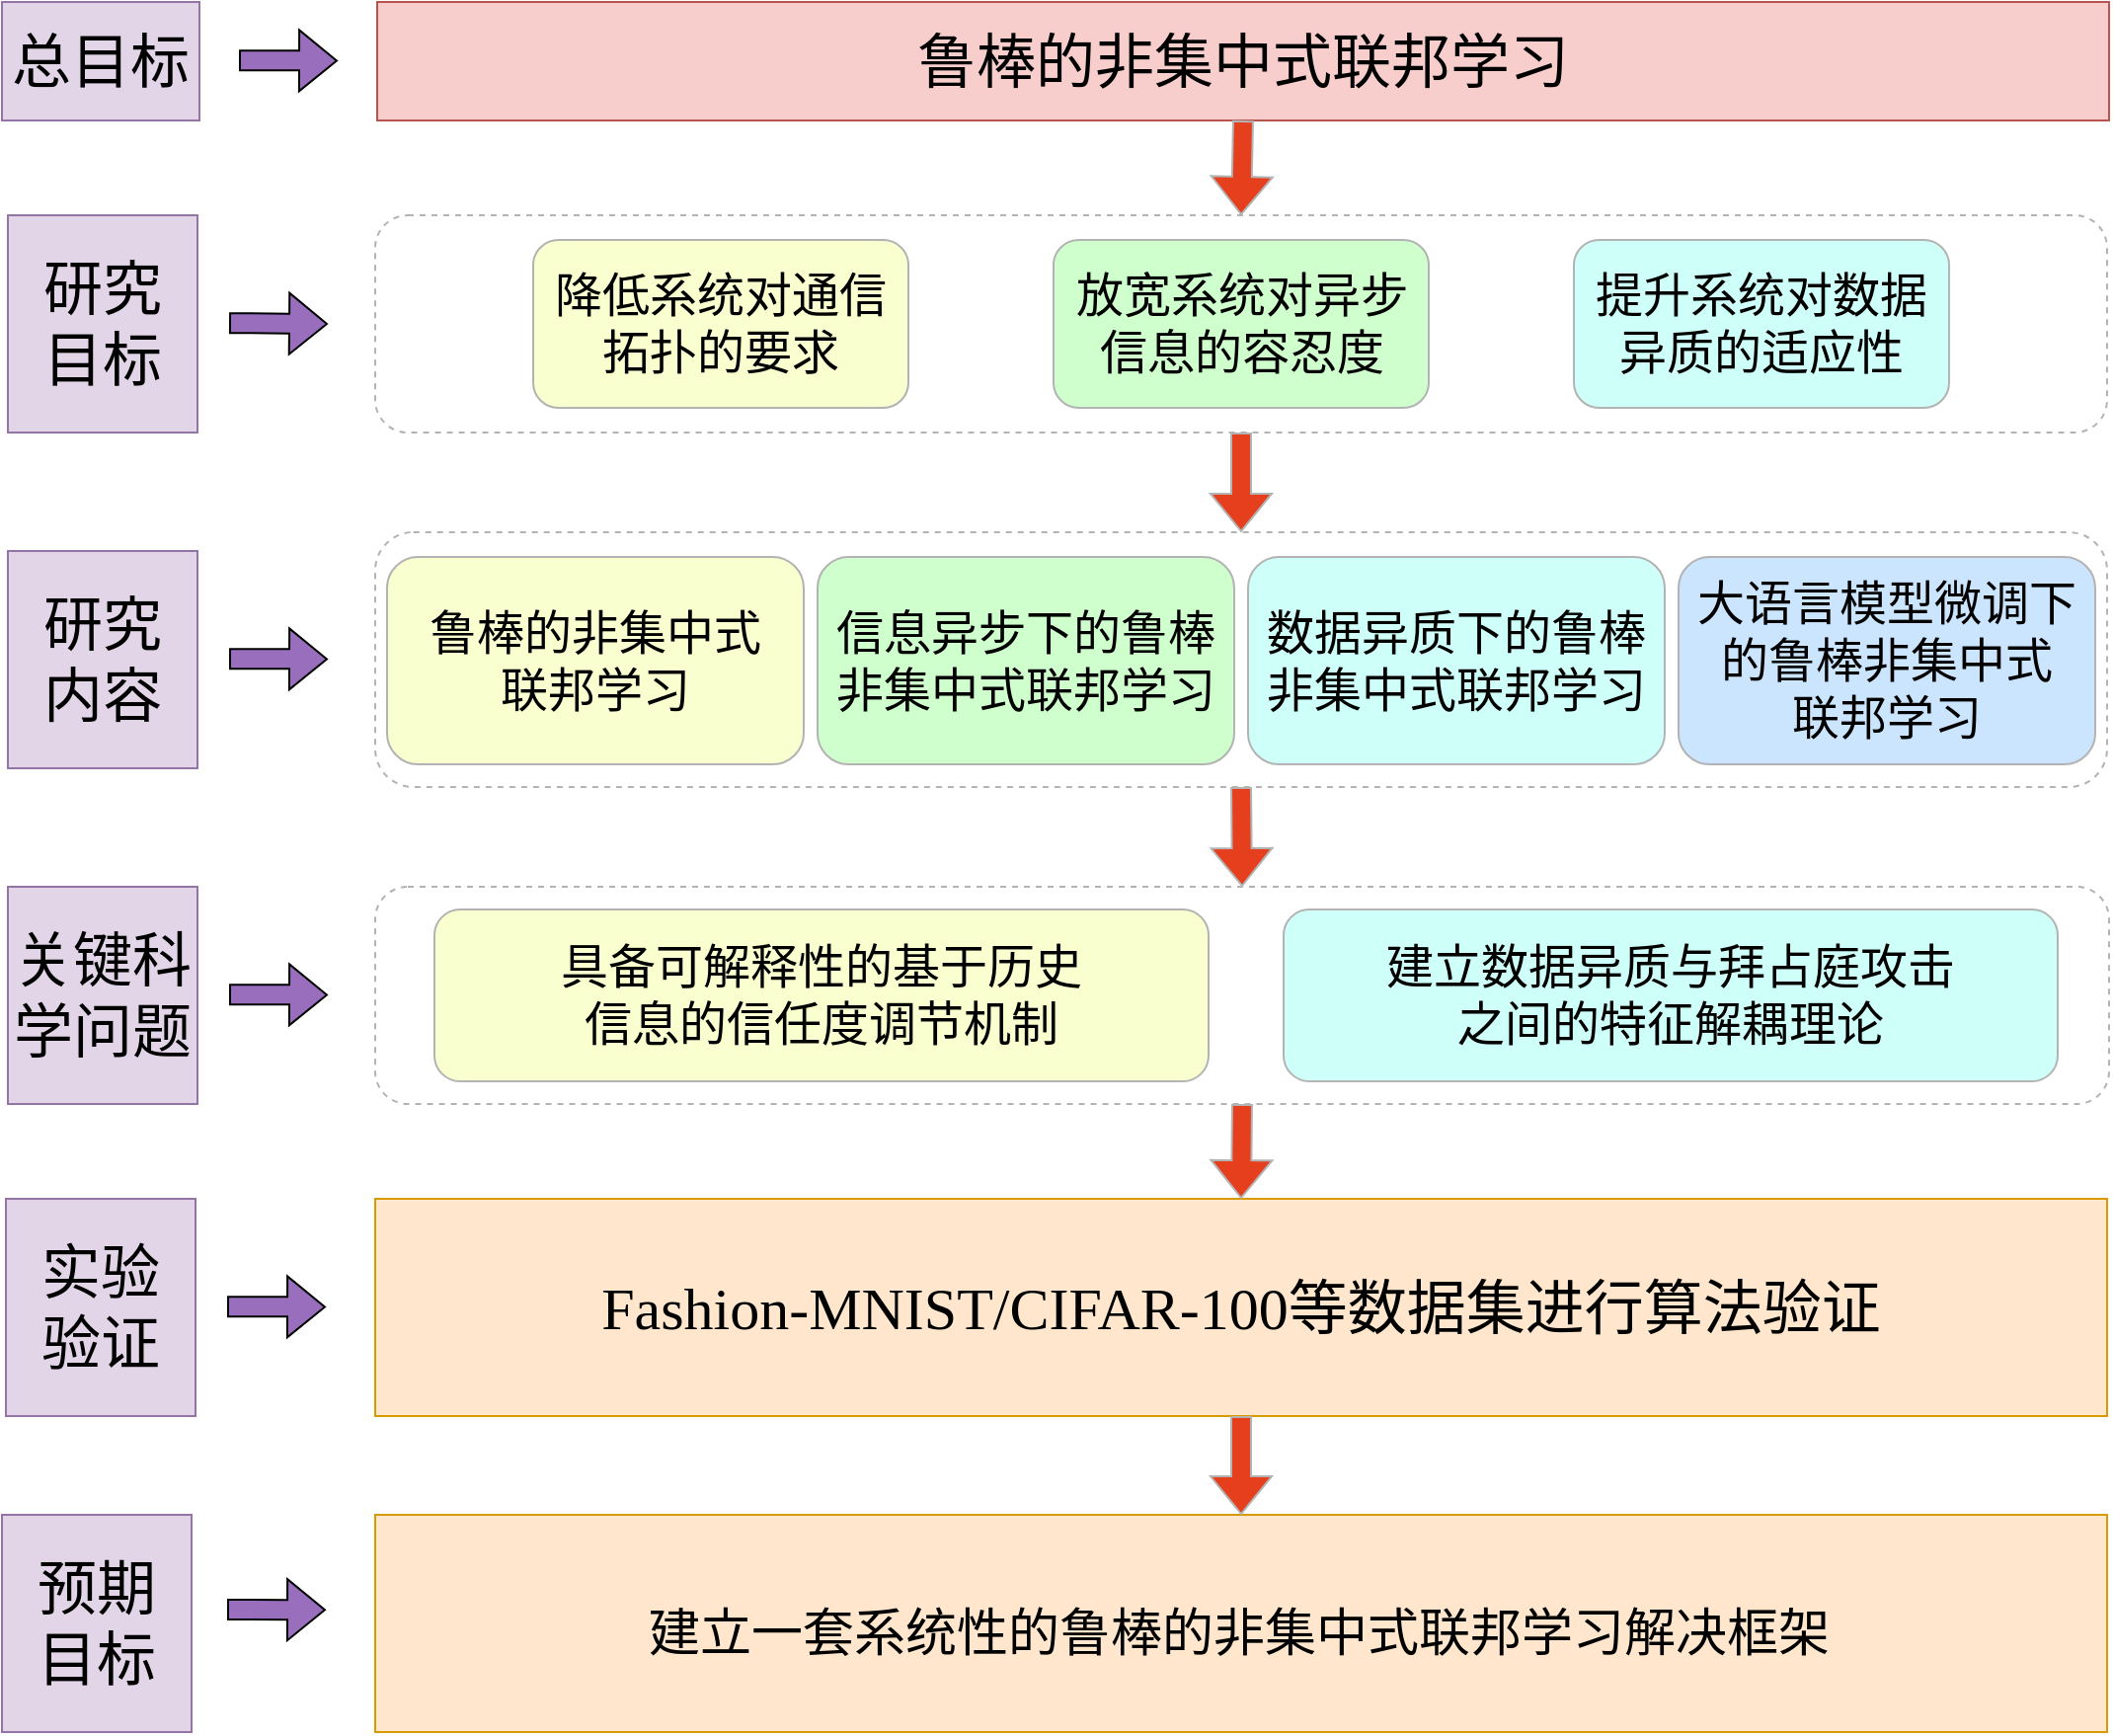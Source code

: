 <mxfile version="26.1.0">
  <diagram name="第 1 页" id="CUIRnP8APS25mf9R00Ao">
    <mxGraphModel dx="2074" dy="1098" grid="0" gridSize="10" guides="1" tooltips="1" connect="1" arrows="1" fold="1" page="1" pageScale="1" pageWidth="827" pageHeight="1169" math="0" shadow="0">
      <root>
        <mxCell id="0" />
        <mxCell id="1" parent="0" />
        <mxCell id="aDKeScB1y4_EoyUzjA0F-9" value="&lt;font face=&quot;Times New Roman&quot; style=&quot;font-size: 30px;&quot;&gt;总目标&lt;/font&gt;" style="rounded=0;whiteSpace=wrap;html=1;fillColor=#e1d5e7;strokeColor=#9673a6;" parent="1" vertex="1">
          <mxGeometry x="0.001" y="120.003" width="100" height="60" as="geometry" />
        </mxCell>
        <mxCell id="aDKeScB1y4_EoyUzjA0F-10" value="" style="shape=flexArrow;endArrow=classic;html=1;rounded=0;fillColor=#986EBD;" parent="1" edge="1">
          <mxGeometry width="50" height="50" relative="1" as="geometry">
            <mxPoint x="120.001" y="149.583" as="sourcePoint" />
            <mxPoint x="170.001" y="149.753" as="targetPoint" />
          </mxGeometry>
        </mxCell>
        <mxCell id="aDKeScB1y4_EoyUzjA0F-11" value="&lt;font style=&quot;font-size: 30px;&quot; face=&quot;Times New Roman&quot;&gt;鲁棒的非集中式联邦学习&lt;/font&gt;" style="rounded=0;whiteSpace=wrap;html=1;fillColor=#f8cecc;strokeColor=#b85450;fillStyle=auto;" parent="1" vertex="1">
          <mxGeometry x="190.001" y="120.003" width="877" height="60" as="geometry" />
        </mxCell>
        <mxCell id="aDKeScB1y4_EoyUzjA0F-12" value="&lt;font style=&quot;font-size: 30px;&quot; face=&quot;Times New Roman&quot;&gt;研究&lt;/font&gt;&lt;div&gt;&lt;font style=&quot;font-size: 30px;&quot; face=&quot;Times New Roman&quot;&gt;目标&lt;/font&gt;&lt;/div&gt;" style="rounded=0;whiteSpace=wrap;html=1;fillColor=#e1d5e7;strokeColor=#9673a6;" parent="1" vertex="1">
          <mxGeometry x="3.001" y="228.003" width="96" height="110" as="geometry" />
        </mxCell>
        <mxCell id="aDKeScB1y4_EoyUzjA0F-13" value="&lt;font style=&quot;font-size: 30px;&quot; face=&quot;Times New Roman&quot;&gt;研究&lt;/font&gt;&lt;div&gt;&lt;font face=&quot;Times New Roman&quot;&gt;&lt;span style=&quot;font-size: 30px;&quot;&gt;内容&lt;/span&gt;&lt;/font&gt;&lt;/div&gt;" style="rounded=0;whiteSpace=wrap;html=1;fillColor=#e1d5e7;strokeColor=#9673a6;" parent="1" vertex="1">
          <mxGeometry x="3.001" y="398.003" width="96" height="110" as="geometry" />
        </mxCell>
        <mxCell id="aDKeScB1y4_EoyUzjA0F-14" value="&lt;font face=&quot;Times New Roman&quot;&gt;&lt;span style=&quot;font-size: 30px;&quot;&gt;关键科学问题&lt;/span&gt;&lt;/font&gt;" style="rounded=0;whiteSpace=wrap;html=1;fillColor=#e1d5e7;strokeColor=#9673a6;" parent="1" vertex="1">
          <mxGeometry x="3.001" y="568.003" width="96" height="110" as="geometry" />
        </mxCell>
        <mxCell id="aDKeScB1y4_EoyUzjA0F-15" value="&lt;font face=&quot;Times New Roman&quot;&gt;&lt;span style=&quot;font-size: 30px;&quot;&gt;预期&lt;/span&gt;&lt;/font&gt;&lt;div&gt;&lt;font face=&quot;Times New Roman&quot;&gt;&lt;span style=&quot;font-size: 30px;&quot;&gt;目标&lt;/span&gt;&lt;/font&gt;&lt;/div&gt;" style="rounded=0;whiteSpace=wrap;html=1;fillColor=#e1d5e7;strokeColor=#9673a6;" parent="1" vertex="1">
          <mxGeometry x="0.001" y="886.003" width="96" height="110" as="geometry" />
        </mxCell>
        <mxCell id="aDKeScB1y4_EoyUzjA0F-16" value="&lt;font face=&quot;Times New Roman&quot;&gt;&lt;span style=&quot;font-size: 30px;&quot;&gt;实验&lt;/span&gt;&lt;/font&gt;&lt;div&gt;&lt;font face=&quot;Times New Roman&quot;&gt;&lt;span style=&quot;font-size: 30px;&quot;&gt;验证&lt;/span&gt;&lt;/font&gt;&lt;/div&gt;" style="rounded=0;whiteSpace=wrap;html=1;fillColor=#e1d5e7;strokeColor=#9673a6;" parent="1" vertex="1">
          <mxGeometry x="2.001" y="726.003" width="96" height="110" as="geometry" />
        </mxCell>
        <mxCell id="aDKeScB1y4_EoyUzjA0F-17" value="" style="shape=flexArrow;endArrow=classic;html=1;rounded=0;fillColor=#986EBD;" parent="1" edge="1">
          <mxGeometry width="50" height="50" relative="1" as="geometry">
            <mxPoint x="115.001" y="282.583" as="sourcePoint" />
            <mxPoint x="165.001" y="283.003" as="targetPoint" />
          </mxGeometry>
        </mxCell>
        <mxCell id="aDKeScB1y4_EoyUzjA0F-18" value="" style="shape=flexArrow;endArrow=classic;html=1;rounded=0;fillColor=#986EBD;" parent="1" edge="1">
          <mxGeometry width="50" height="50" relative="1" as="geometry">
            <mxPoint x="115.001" y="452.583" as="sourcePoint" />
            <mxPoint x="165.001" y="452.753" as="targetPoint" />
          </mxGeometry>
        </mxCell>
        <mxCell id="aDKeScB1y4_EoyUzjA0F-19" value="" style="shape=flexArrow;endArrow=classic;html=1;rounded=0;fillColor=#986EBD;" parent="1" edge="1">
          <mxGeometry width="50" height="50" relative="1" as="geometry">
            <mxPoint x="115.001" y="622.583" as="sourcePoint" />
            <mxPoint x="165.001" y="622.753" as="targetPoint" />
          </mxGeometry>
        </mxCell>
        <mxCell id="aDKeScB1y4_EoyUzjA0F-20" value="" style="shape=flexArrow;endArrow=classic;html=1;rounded=0;fillColor=#986EBD;" parent="1" edge="1">
          <mxGeometry width="50" height="50" relative="1" as="geometry">
            <mxPoint x="114.001" y="780.583" as="sourcePoint" />
            <mxPoint x="164.001" y="780.753" as="targetPoint" />
          </mxGeometry>
        </mxCell>
        <mxCell id="aDKeScB1y4_EoyUzjA0F-21" value="" style="shape=flexArrow;endArrow=classic;html=1;rounded=0;fillColor=#986EBD;" parent="1" edge="1">
          <mxGeometry width="50" height="50" relative="1" as="geometry">
            <mxPoint x="114.001" y="934.003" as="sourcePoint" />
            <mxPoint x="164.001" y="934.173" as="targetPoint" />
          </mxGeometry>
        </mxCell>
        <mxCell id="aDKeScB1y4_EoyUzjA0F-22" value="" style="rounded=1;whiteSpace=wrap;html=1;strokeColor=#B3B3B3;dashed=1;" parent="1" vertex="1">
          <mxGeometry x="189" y="228" width="877" height="110" as="geometry" />
        </mxCell>
        <mxCell id="aDKeScB1y4_EoyUzjA0F-23" value="&lt;font style=&quot;font-size: 24px;&quot; face=&quot;Times New Roman&quot;&gt;降低系统对通信拓扑的要求&lt;/font&gt;" style="rounded=1;whiteSpace=wrap;html=1;fillColor=#F9FFCF;strokeColor=#B3B3B3;" parent="1" vertex="1">
          <mxGeometry x="269.001" y="240.503" width="190" height="85" as="geometry" />
        </mxCell>
        <mxCell id="aDKeScB1y4_EoyUzjA0F-24" value="&lt;font size=&quot;5&quot; face=&quot;Times New Roman&quot;&gt;放宽系统对异步信息的容忍度&lt;/font&gt;" style="rounded=1;whiteSpace=wrap;html=1;fillColor=#CFFFCC;strokeColor=#B3B3B3;" parent="1" vertex="1">
          <mxGeometry x="532.501" y="240.503" width="190" height="85" as="geometry" />
        </mxCell>
        <mxCell id="aDKeScB1y4_EoyUzjA0F-25" value="&lt;font size=&quot;5&quot; face=&quot;Times New Roman&quot;&gt;提升系统对数据异质的适应性&lt;/font&gt;" style="rounded=1;whiteSpace=wrap;html=1;fillColor=#CFFFF9;strokeColor=#B3B3B3;" parent="1" vertex="1">
          <mxGeometry x="796.001" y="240.503" width="190" height="85" as="geometry" />
        </mxCell>
        <mxCell id="aDKeScB1y4_EoyUzjA0F-26" value="" style="rounded=1;whiteSpace=wrap;html=1;strokeColor=#B3B3B3;dashed=1;" parent="1" vertex="1">
          <mxGeometry x="189" y="388.5" width="877" height="129" as="geometry" />
        </mxCell>
        <mxCell id="aDKeScB1y4_EoyUzjA0F-27" value="&lt;font size=&quot;5&quot; face=&quot;Times New Roman&quot;&gt;鲁棒的非集中式&lt;/font&gt;&lt;div&gt;&lt;font size=&quot;5&quot; face=&quot;Times New Roman&quot;&gt;联邦学习&lt;/font&gt;&lt;/div&gt;" style="rounded=1;whiteSpace=wrap;html=1;fillColor=#F9FFCF;strokeColor=#B3B3B3;" parent="1" vertex="1">
          <mxGeometry x="195.001" y="401.003" width="211" height="105" as="geometry" />
        </mxCell>
        <mxCell id="aDKeScB1y4_EoyUzjA0F-28" value="&lt;span style=&quot;font-family: &amp;quot;Times New Roman&amp;quot;; font-size: x-large;&quot;&gt;信息异步下的鲁棒非集中式联邦学习&lt;/span&gt;" style="rounded=1;whiteSpace=wrap;html=1;fillColor=#CFFFCC;strokeColor=#B3B3B3;" parent="1" vertex="1">
          <mxGeometry x="413" y="401" width="211" height="105" as="geometry" />
        </mxCell>
        <mxCell id="aDKeScB1y4_EoyUzjA0F-29" value="&lt;span style=&quot;font-family: &amp;quot;Times New Roman&amp;quot;; font-size: x-large;&quot;&gt;数据异质下的鲁棒非集中式联邦学习&lt;/span&gt;" style="rounded=1;whiteSpace=wrap;html=1;fillColor=#CFFFF9;strokeColor=#B3B3B3;" parent="1" vertex="1">
          <mxGeometry x="631" y="401" width="211" height="105" as="geometry" />
        </mxCell>
        <mxCell id="aDKeScB1y4_EoyUzjA0F-30" value="" style="rounded=1;whiteSpace=wrap;html=1;strokeColor=#B3B3B3;dashed=1;" parent="1" vertex="1">
          <mxGeometry x="189" y="568" width="878" height="110" as="geometry" />
        </mxCell>
        <mxCell id="aDKeScB1y4_EoyUzjA0F-31" value="&lt;div&gt;&lt;font style=&quot;font-size: 24px;&quot; face=&quot;Times New Roman&quot;&gt;具备可解释性的基于&lt;/font&gt;&lt;span style=&quot;font-size: 24px; font-family: &amp;quot;Times New Roman&amp;quot;; background-color: transparent; color: light-dark(rgb(0, 0, 0), rgb(255, 255, 255));&quot;&gt;历史&lt;/span&gt;&lt;/div&gt;&lt;div&gt;&lt;span style=&quot;font-size: 24px; font-family: &amp;quot;Times New Roman&amp;quot;; background-color: transparent; color: light-dark(rgb(0, 0, 0), rgb(255, 255, 255));&quot;&gt;信息的信任度调节机制&lt;/span&gt;&lt;/div&gt;" style="rounded=1;whiteSpace=wrap;html=1;fillColor=#F9FFCF;strokeColor=#B3B3B3;" parent="1" vertex="1">
          <mxGeometry x="219" y="579.5" width="392" height="87" as="geometry" />
        </mxCell>
        <mxCell id="aDKeScB1y4_EoyUzjA0F-33" value="&lt;span style=&quot;font-family: &amp;quot;Times New Roman&amp;quot;; font-size: 24.0px;&quot;&gt;建立数据异质与拜占庭攻击&lt;/span&gt;&lt;div&gt;&lt;span style=&quot;font-family: &amp;quot;Times New Roman&amp;quot;; font-size: 24.0px;&quot;&gt;之间的特征解耦理论&lt;/span&gt;&lt;/div&gt;" style="rounded=1;whiteSpace=wrap;html=1;fillColor=#CFFFF9;strokeColor=#B3B3B3;" parent="1" vertex="1">
          <mxGeometry x="649" y="579.5" width="392" height="87" as="geometry" />
        </mxCell>
        <mxCell id="aDKeScB1y4_EoyUzjA0F-34" value="&lt;span style=&quot;font-family: &amp;quot;Times New Roman&amp;quot;; font-size: 30px;&quot;&gt;Fashion-MNIST/CIFAR-100等数据集&lt;/span&gt;&lt;span style=&quot;font-family: &amp;quot;Times New Roman&amp;quot;; font-size: 30px; background-color: transparent; color: light-dark(rgb(0, 0, 0), rgb(255, 255, 255));&quot;&gt;进行算法验证&lt;/span&gt;" style="rounded=0;whiteSpace=wrap;html=1;fillColor=#ffe6cc;strokeColor=#d79b00;" parent="1" vertex="1">
          <mxGeometry x="189" y="726" width="877" height="110" as="geometry" />
        </mxCell>
        <mxCell id="aDKeScB1y4_EoyUzjA0F-35" value="&lt;div&gt;&lt;br&gt;&lt;/div&gt;" style="rounded=0;whiteSpace=wrap;html=1;fillColor=#ffe6cc;strokeColor=#d79b00;" parent="1" vertex="1">
          <mxGeometry x="189.001" y="886.003" width="877" height="110" as="geometry" />
        </mxCell>
        <mxCell id="aDKeScB1y4_EoyUzjA0F-37" value="" style="shape=flexArrow;endArrow=classic;html=1;rounded=0;exitX=0.5;exitY=1;exitDx=0;exitDy=0;fillColor=#E63F1E;strokeColor=#B3B3B3;entryX=0.5;entryY=0;entryDx=0;entryDy=0;" parent="1" source="aDKeScB1y4_EoyUzjA0F-11" edge="1" target="aDKeScB1y4_EoyUzjA0F-22">
          <mxGeometry width="50" height="50" relative="1" as="geometry">
            <mxPoint x="486.001" y="190.003" as="sourcePoint" />
            <mxPoint x="486.001" y="230.003" as="targetPoint" />
          </mxGeometry>
        </mxCell>
        <mxCell id="aDKeScB1y4_EoyUzjA0F-38" value="" style="shape=flexArrow;endArrow=classic;html=1;rounded=0;fillColor=#E63F1E;strokeColor=#B3B3B3;exitX=0.5;exitY=1;exitDx=0;exitDy=0;entryX=0.5;entryY=0;entryDx=0;entryDy=0;" parent="1" edge="1" target="aDKeScB1y4_EoyUzjA0F-26" source="aDKeScB1y4_EoyUzjA0F-22">
          <mxGeometry width="50" height="50" relative="1" as="geometry">
            <mxPoint x="627.001" y="355.003" as="sourcePoint" />
            <mxPoint x="627.001" y="391.003" as="targetPoint" />
          </mxGeometry>
        </mxCell>
        <mxCell id="aDKeScB1y4_EoyUzjA0F-39" value="" style="shape=flexArrow;endArrow=classic;html=1;rounded=0;fillColor=#E63F1E;strokeColor=#B3B3B3;exitX=0.5;exitY=1;exitDx=0;exitDy=0;entryX=0.5;entryY=0;entryDx=0;entryDy=0;" parent="1" edge="1" target="aDKeScB1y4_EoyUzjA0F-30" source="aDKeScB1y4_EoyUzjA0F-26">
          <mxGeometry width="50" height="50" relative="1" as="geometry">
            <mxPoint x="624.001" y="522.003" as="sourcePoint" />
            <mxPoint x="624.001" y="558.003" as="targetPoint" />
          </mxGeometry>
        </mxCell>
        <mxCell id="aDKeScB1y4_EoyUzjA0F-40" value="" style="shape=flexArrow;endArrow=classic;html=1;rounded=0;fillColor=#E63F1E;strokeColor=#B3B3B3;exitX=0.5;exitY=1;exitDx=0;exitDy=0;entryX=0.5;entryY=0;entryDx=0;entryDy=0;" parent="1" edge="1" target="aDKeScB1y4_EoyUzjA0F-34" source="aDKeScB1y4_EoyUzjA0F-30">
          <mxGeometry width="50" height="50" relative="1" as="geometry">
            <mxPoint x="631.001" y="695.003" as="sourcePoint" />
            <mxPoint x="631.001" y="731.003" as="targetPoint" />
          </mxGeometry>
        </mxCell>
        <mxCell id="aDKeScB1y4_EoyUzjA0F-41" value="" style="shape=flexArrow;endArrow=classic;html=1;rounded=0;exitX=0.5;exitY=1;exitDx=0;exitDy=0;fillColor=#E63F1E;strokeColor=#B3B3B3;entryX=0.5;entryY=0;entryDx=0;entryDy=0;" parent="1" edge="1" target="aDKeScB1y4_EoyUzjA0F-35" source="aDKeScB1y4_EoyUzjA0F-34">
          <mxGeometry width="50" height="50" relative="1" as="geometry">
            <mxPoint x="617.361" y="842.313" as="sourcePoint" />
            <mxPoint x="617.001" y="886.003" as="targetPoint" />
          </mxGeometry>
        </mxCell>
        <mxCell id="aDKeScB1y4_EoyUzjA0F-42" value="&lt;div&gt;&lt;font face=&quot;Times New Roman&quot;&gt;&lt;span style=&quot;font-size: 26px;&quot;&gt;建立一套系统性的鲁棒的非集中式联邦学习解决框架&lt;/span&gt;&lt;/font&gt;&lt;/div&gt;" style="text;html=1;align=center;verticalAlign=middle;whiteSpace=wrap;rounded=0;" parent="1" vertex="1">
          <mxGeometry x="188.001" y="931.003" width="877" height="30" as="geometry" />
        </mxCell>
        <mxCell id="40GSvqzJZV5A0AbQHkRz-1" value="&lt;span style=&quot;font-family: &amp;quot;Times New Roman&amp;quot;; font-size: x-large;&quot;&gt;大语言模型微调下的鲁棒非集中式&lt;/span&gt;&lt;div&gt;&lt;span style=&quot;font-family: &amp;quot;Times New Roman&amp;quot;; font-size: x-large;&quot;&gt;联邦学习&lt;/span&gt;&lt;/div&gt;" style="rounded=1;whiteSpace=wrap;html=1;fillColor=#CCE5FF;strokeColor=#B3B3B3;" vertex="1" parent="1">
          <mxGeometry x="849" y="401" width="211" height="105" as="geometry" />
        </mxCell>
      </root>
    </mxGraphModel>
  </diagram>
</mxfile>
